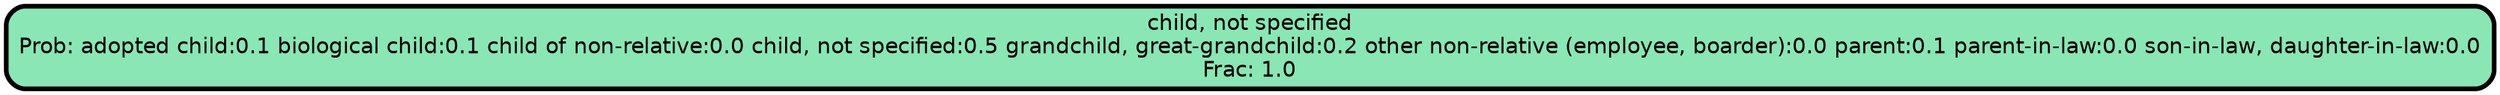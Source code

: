 graph Tree {
node [shape=box, style="filled, rounded",color="black",penwidth="3",fontcolor="black",                 fontname=helvetica] ;
graph [ranksep="0 equally", splines=straight,                 bgcolor=transparent, dpi=200] ;
edge [fontname=helvetica, color=black] ;
0 [label="child, not specified
Prob: adopted child:0.1 biological child:0.1 child of non-relative:0.0 child, not specified:0.5 grandchild, great-grandchild:0.2 other non-relative (employee, boarder):0.0 parent:0.1 parent-in-law:0.0 son-in-law, daughter-in-law:0.0
Frac: 1.0", fillcolor="#8ae6b5"] ;
{rank = same;}}